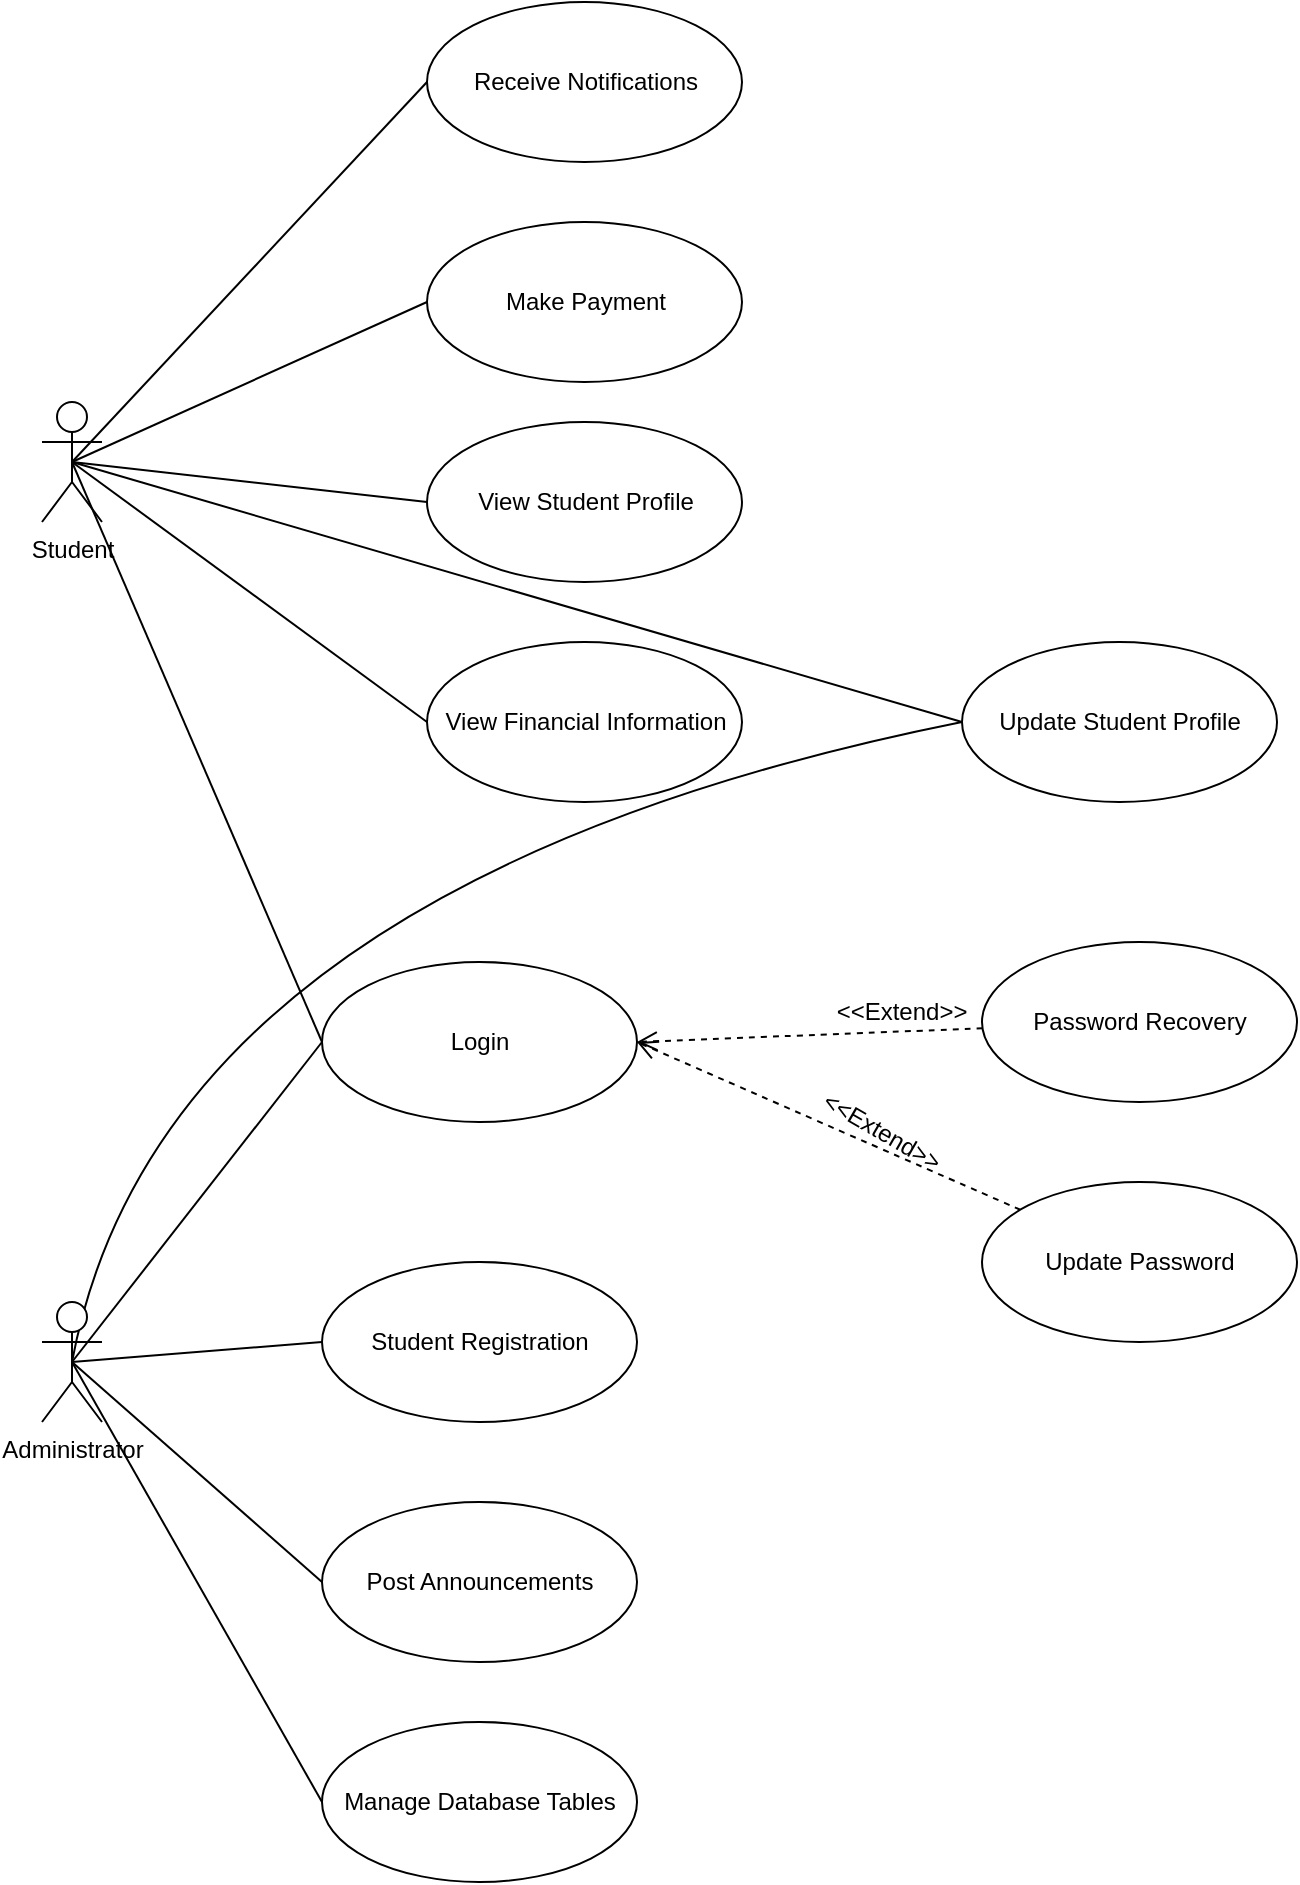 <mxfile version="28.2.7">
  <diagram name="Page-1" id="3ko4D0awMjVaXnexq7fm">
    <mxGraphModel dx="1951" dy="940" grid="1" gridSize="10" guides="1" tooltips="1" connect="1" arrows="1" fold="1" page="1" pageScale="1" pageWidth="850" pageHeight="1100" math="0" shadow="0">
      <root>
        <mxCell id="0" />
        <mxCell id="1" parent="0" />
        <mxCell id="zpxudrFcBU-MMzCYJGep-2" style="edgeStyle=none;curved=1;rounded=0;orthogonalLoop=1;jettySize=auto;html=1;entryX=0;entryY=0.5;entryDx=0;entryDy=0;fontSize=12;startSize=8;endSize=8;endArrow=none;endFill=0;exitX=0.5;exitY=0.5;exitDx=0;exitDy=0;exitPerimeter=0;" parent="1" source="ZmAE418go0qRpAvOEASp-1" target="zpxudrFcBU-MMzCYJGep-1" edge="1">
          <mxGeometry relative="1" as="geometry">
            <mxPoint x="105" y="290" as="sourcePoint" />
          </mxGeometry>
        </mxCell>
        <mxCell id="zpxudrFcBU-MMzCYJGep-6" style="edgeStyle=none;curved=1;rounded=0;orthogonalLoop=1;jettySize=auto;html=1;entryX=0;entryY=0.5;entryDx=0;entryDy=0;fontSize=12;startSize=8;endSize=8;endArrow=none;endFill=0;exitX=0.5;exitY=0.5;exitDx=0;exitDy=0;exitPerimeter=0;" parent="1" source="ZmAE418go0qRpAvOEASp-1" target="zpxudrFcBU-MMzCYJGep-8" edge="1">
          <mxGeometry relative="1" as="geometry">
            <mxPoint x="290" y="280" as="targetPoint" />
          </mxGeometry>
        </mxCell>
        <mxCell id="zpxudrFcBU-MMzCYJGep-12" style="edgeStyle=none;curved=1;rounded=0;orthogonalLoop=1;jettySize=auto;html=1;entryX=0;entryY=0.5;entryDx=0;entryDy=0;fontSize=12;startSize=8;endSize=8;endArrow=none;endFill=0;exitX=0.5;exitY=0.5;exitDx=0;exitDy=0;exitPerimeter=0;" parent="1" source="ZmAE418go0qRpAvOEASp-1" target="zpxudrFcBU-MMzCYJGep-9" edge="1">
          <mxGeometry relative="1" as="geometry" />
        </mxCell>
        <mxCell id="zpxudrFcBU-MMzCYJGep-16" style="edgeStyle=none;curved=1;rounded=0;orthogonalLoop=1;jettySize=auto;html=1;exitX=0.5;exitY=0.5;exitDx=0;exitDy=0;exitPerimeter=0;entryX=0;entryY=0.5;entryDx=0;entryDy=0;fontSize=12;startSize=8;endSize=8;endArrow=none;endFill=0;" parent="1" source="ZmAE418go0qRpAvOEASp-1" target="zpxudrFcBU-MMzCYJGep-10" edge="1">
          <mxGeometry relative="1" as="geometry" />
        </mxCell>
        <mxCell id="zpxudrFcBU-MMzCYJGep-18" style="edgeStyle=none;curved=1;rounded=0;orthogonalLoop=1;jettySize=auto;html=1;exitX=0.5;exitY=0.5;exitDx=0;exitDy=0;exitPerimeter=0;entryX=0;entryY=0.5;entryDx=0;entryDy=0;fontSize=12;startSize=8;endSize=8;endArrow=none;endFill=0;" parent="1" source="ZmAE418go0qRpAvOEASp-1" target="zpxudrFcBU-MMzCYJGep-15" edge="1">
          <mxGeometry relative="1" as="geometry" />
        </mxCell>
        <mxCell id="zpxudrFcBU-MMzCYJGep-32" style="edgeStyle=none;curved=1;rounded=0;orthogonalLoop=1;jettySize=auto;html=1;exitX=0.5;exitY=0.5;exitDx=0;exitDy=0;exitPerimeter=0;entryX=0;entryY=0.5;entryDx=0;entryDy=0;fontSize=12;startSize=8;endSize=8;endArrow=none;endFill=0;" parent="1" source="ZmAE418go0qRpAvOEASp-1" target="zpxudrFcBU-MMzCYJGep-28" edge="1">
          <mxGeometry relative="1" as="geometry" />
        </mxCell>
        <mxCell id="ZmAE418go0qRpAvOEASp-1" value="Student" style="shape=umlActor;verticalLabelPosition=bottom;verticalAlign=top;html=1;outlineConnect=0;" parent="1" vertex="1">
          <mxGeometry x="90" y="260" width="30" height="60" as="geometry" />
        </mxCell>
        <mxCell id="zpxudrFcBU-MMzCYJGep-19" style="edgeStyle=none;curved=1;rounded=0;orthogonalLoop=1;jettySize=auto;html=1;exitX=0.5;exitY=0.5;exitDx=0;exitDy=0;exitPerimeter=0;entryX=0;entryY=0.5;entryDx=0;entryDy=0;fontSize=12;startSize=8;endSize=8;endArrow=none;endFill=0;" parent="1" source="ZmAE418go0qRpAvOEASp-2" target="zpxudrFcBU-MMzCYJGep-15" edge="1">
          <mxGeometry relative="1" as="geometry" />
        </mxCell>
        <mxCell id="zpxudrFcBU-MMzCYJGep-30" style="edgeStyle=none;curved=1;rounded=0;orthogonalLoop=1;jettySize=auto;html=1;exitX=0.5;exitY=0.5;exitDx=0;exitDy=0;exitPerimeter=0;entryX=0;entryY=0.5;entryDx=0;entryDy=0;fontSize=12;startSize=8;endSize=8;endArrow=none;endFill=0;" parent="1" source="ZmAE418go0qRpAvOEASp-2" target="zpxudrFcBU-MMzCYJGep-28" edge="1">
          <mxGeometry relative="1" as="geometry">
            <Array as="points">
              <mxPoint x="150" y="500" />
            </Array>
          </mxGeometry>
        </mxCell>
        <mxCell id="zpxudrFcBU-MMzCYJGep-34" style="edgeStyle=none;curved=1;rounded=0;orthogonalLoop=1;jettySize=auto;html=1;exitX=0.5;exitY=0.5;exitDx=0;exitDy=0;exitPerimeter=0;entryX=0;entryY=0.5;entryDx=0;entryDy=0;fontSize=12;startSize=8;endSize=8;endArrow=none;endFill=0;" parent="1" source="ZmAE418go0qRpAvOEASp-2" target="zpxudrFcBU-MMzCYJGep-26" edge="1">
          <mxGeometry relative="1" as="geometry" />
        </mxCell>
        <mxCell id="zpxudrFcBU-MMzCYJGep-35" style="edgeStyle=none;curved=1;rounded=0;orthogonalLoop=1;jettySize=auto;html=1;exitX=0.5;exitY=0.5;exitDx=0;exitDy=0;exitPerimeter=0;entryX=0;entryY=0.5;entryDx=0;entryDy=0;fontSize=12;startSize=8;endSize=8;endArrow=none;endFill=0;" parent="1" source="ZmAE418go0qRpAvOEASp-2" target="zpxudrFcBU-MMzCYJGep-27" edge="1">
          <mxGeometry relative="1" as="geometry" />
        </mxCell>
        <mxCell id="zpxudrFcBU-MMzCYJGep-36" style="edgeStyle=none;curved=1;rounded=0;orthogonalLoop=1;jettySize=auto;html=1;exitX=0.5;exitY=0.5;exitDx=0;exitDy=0;exitPerimeter=0;entryX=0;entryY=0.5;entryDx=0;entryDy=0;fontSize=12;startSize=8;endSize=8;endArrow=none;endFill=0;" parent="1" source="ZmAE418go0qRpAvOEASp-2" target="zpxudrFcBU-MMzCYJGep-29" edge="1">
          <mxGeometry relative="1" as="geometry" />
        </mxCell>
        <mxCell id="ZmAE418go0qRpAvOEASp-2" value="Administrator" style="shape=umlActor;verticalLabelPosition=bottom;verticalAlign=top;html=1;outlineConnect=0;" parent="1" vertex="1">
          <mxGeometry x="90" y="710" width="30" height="60" as="geometry" />
        </mxCell>
        <mxCell id="zpxudrFcBU-MMzCYJGep-1" value="Receive Notifications" style="ellipse;whiteSpace=wrap;html=1;" parent="1" vertex="1">
          <mxGeometry x="282.5" y="60" width="157.5" height="80" as="geometry" />
        </mxCell>
        <mxCell id="zpxudrFcBU-MMzCYJGep-8" value="Make Payment" style="ellipse;whiteSpace=wrap;html=1;" parent="1" vertex="1">
          <mxGeometry x="282.5" y="170" width="157.5" height="80" as="geometry" />
        </mxCell>
        <mxCell id="zpxudrFcBU-MMzCYJGep-9" value="View Student Profile" style="ellipse;whiteSpace=wrap;html=1;" parent="1" vertex="1">
          <mxGeometry x="282.5" y="270" width="157.5" height="80" as="geometry" />
        </mxCell>
        <mxCell id="zpxudrFcBU-MMzCYJGep-10" value="View Financial Information" style="ellipse;whiteSpace=wrap;html=1;" parent="1" vertex="1">
          <mxGeometry x="282.5" y="380" width="157.5" height="80" as="geometry" />
        </mxCell>
        <mxCell id="zpxudrFcBU-MMzCYJGep-15" value="Login" style="ellipse;whiteSpace=wrap;html=1;" parent="1" vertex="1">
          <mxGeometry x="230" y="540" width="157.5" height="80" as="geometry" />
        </mxCell>
        <mxCell id="zpxudrFcBU-MMzCYJGep-22" style="edgeStyle=none;curved=1;rounded=0;orthogonalLoop=1;jettySize=auto;html=1;entryX=1;entryY=0.5;entryDx=0;entryDy=0;fontSize=12;startSize=8;endSize=8;dashed=1;endArrow=open;endFill=0;" parent="1" source="zpxudrFcBU-MMzCYJGep-20" target="zpxudrFcBU-MMzCYJGep-15" edge="1">
          <mxGeometry relative="1" as="geometry" />
        </mxCell>
        <mxCell id="zpxudrFcBU-MMzCYJGep-20" value="Password Recovery" style="ellipse;whiteSpace=wrap;html=1;" parent="1" vertex="1">
          <mxGeometry x="560" y="530" width="157.5" height="80" as="geometry" />
        </mxCell>
        <mxCell id="zpxudrFcBU-MMzCYJGep-23" style="edgeStyle=none;curved=1;rounded=0;orthogonalLoop=1;jettySize=auto;html=1;entryX=1;entryY=0.5;entryDx=0;entryDy=0;fontSize=12;startSize=8;endSize=8;dashed=1;endArrow=open;endFill=0;" parent="1" source="zpxudrFcBU-MMzCYJGep-21" target="zpxudrFcBU-MMzCYJGep-15" edge="1">
          <mxGeometry relative="1" as="geometry" />
        </mxCell>
        <mxCell id="zpxudrFcBU-MMzCYJGep-21" value="Update Password" style="ellipse;whiteSpace=wrap;html=1;" parent="1" vertex="1">
          <mxGeometry x="560" y="650" width="157.5" height="80" as="geometry" />
        </mxCell>
        <mxCell id="zpxudrFcBU-MMzCYJGep-24" value="&amp;lt;&amp;lt;Extend&amp;gt;&amp;gt;" style="text;html=1;whiteSpace=wrap;strokeColor=none;fillColor=none;align=center;verticalAlign=middle;rounded=0;rotation=0;" parent="1" vertex="1">
          <mxGeometry x="490" y="550" width="60" height="30" as="geometry" />
        </mxCell>
        <mxCell id="zpxudrFcBU-MMzCYJGep-25" value="&amp;lt;&amp;lt;Extend&amp;gt;&amp;gt;" style="text;html=1;whiteSpace=wrap;strokeColor=none;fillColor=none;align=center;verticalAlign=middle;rounded=0;rotation=30;" parent="1" vertex="1">
          <mxGeometry x="480.001" y="609.996" width="60" height="30" as="geometry" />
        </mxCell>
        <mxCell id="zpxudrFcBU-MMzCYJGep-26" value="Student Registration" style="ellipse;whiteSpace=wrap;html=1;" parent="1" vertex="1">
          <mxGeometry x="230" y="690" width="157.5" height="80" as="geometry" />
        </mxCell>
        <mxCell id="zpxudrFcBU-MMzCYJGep-27" value="Manage Database Tables" style="ellipse;whiteSpace=wrap;html=1;" parent="1" vertex="1">
          <mxGeometry x="230" y="920" width="157.5" height="80" as="geometry" />
        </mxCell>
        <mxCell id="zpxudrFcBU-MMzCYJGep-28" value="Update Student Profile" style="ellipse;whiteSpace=wrap;html=1;" parent="1" vertex="1">
          <mxGeometry x="550" y="380" width="157.5" height="80" as="geometry" />
        </mxCell>
        <mxCell id="zpxudrFcBU-MMzCYJGep-29" value="Post Announcements" style="ellipse;whiteSpace=wrap;html=1;" parent="1" vertex="1">
          <mxGeometry x="230" y="810" width="157.5" height="80" as="geometry" />
        </mxCell>
      </root>
    </mxGraphModel>
  </diagram>
</mxfile>
